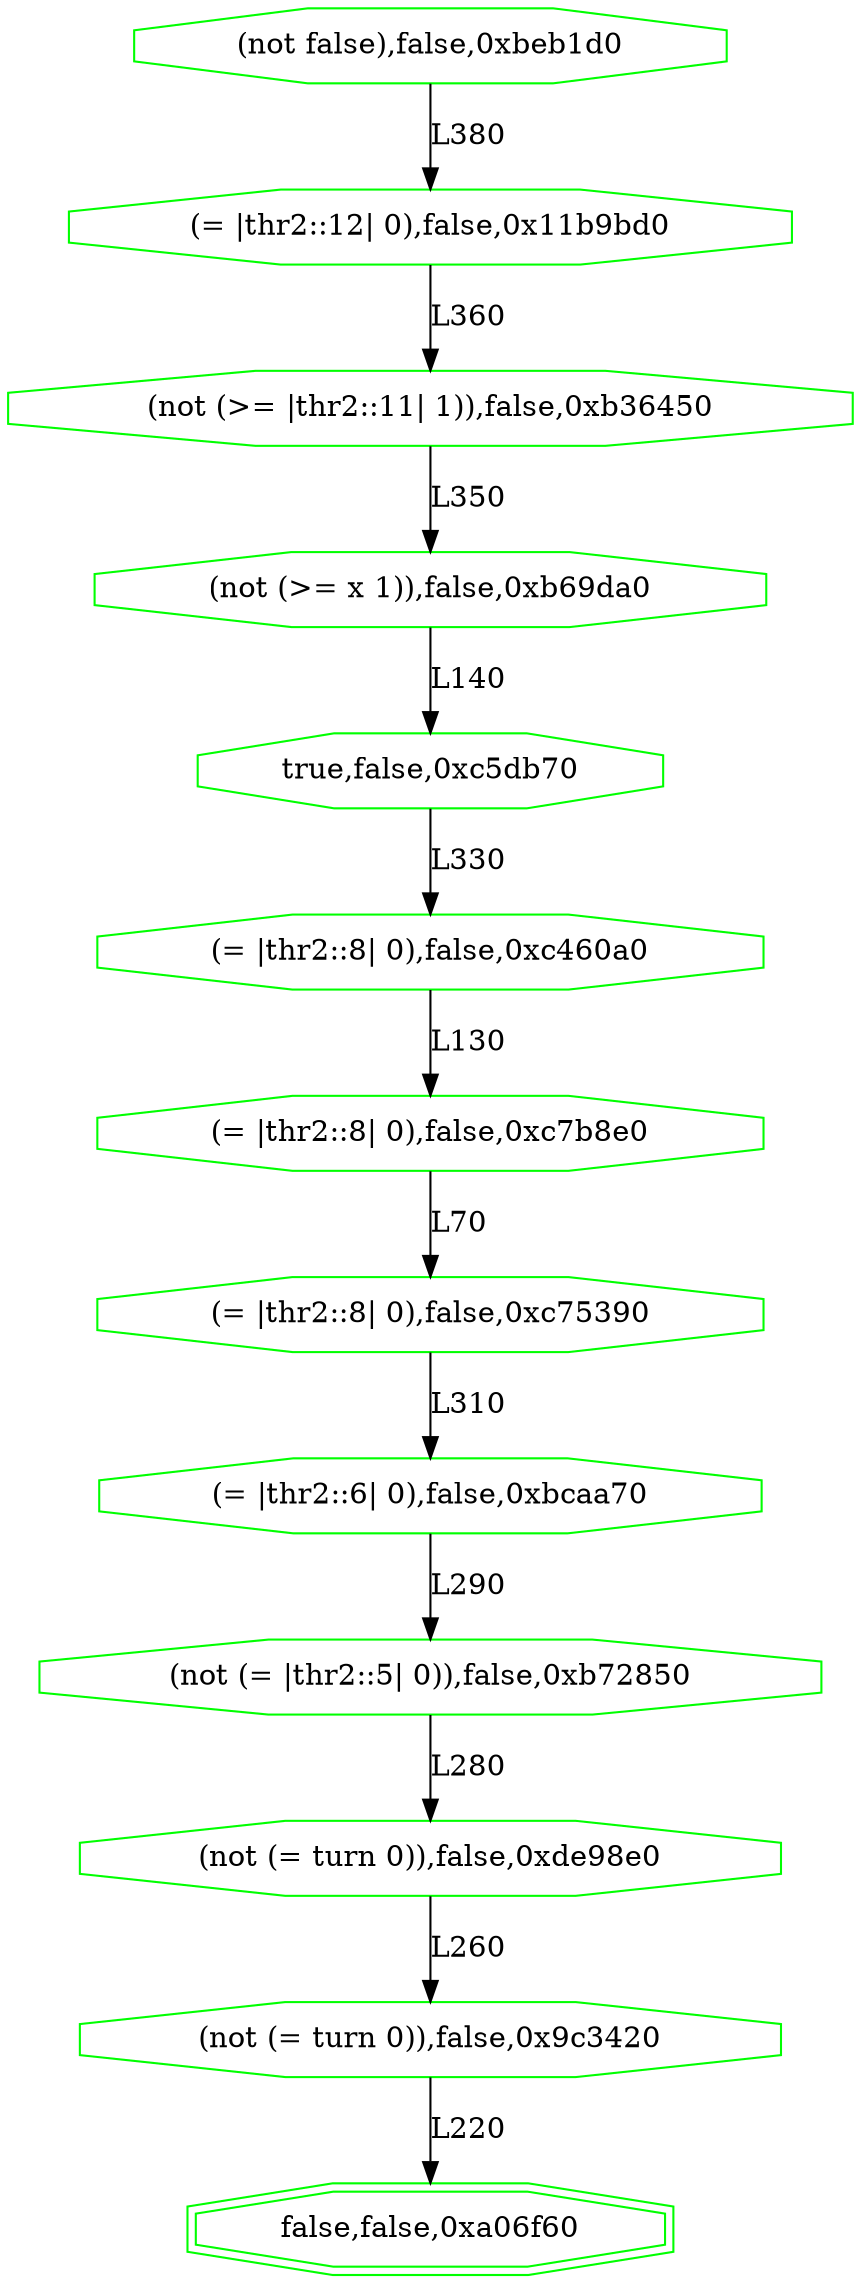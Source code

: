 digraph G {
0[label="(not false),false,0xbeb1d0", color=green,shape=octagon];
1[label="(= |thr2::12| 0),false,0x11b9bd0", color=green,shape=octagon];
2[label="(not (>= |thr2::11| 1)),false,0xb36450", color=green,shape=octagon];
3[label="(not (>= x 1)),false,0xb69da0", color=green,shape=octagon];
4[label="true,false,0xc5db70", color=green,shape=octagon];
5[label="(= |thr2::8| 0),false,0xc460a0", color=green,shape=octagon];
6[label="(= |thr2::8| 0),false,0xc7b8e0", color=green,shape=octagon];
7[label="(= |thr2::8| 0),false,0xc75390", color=green,shape=octagon];
8[label="(= |thr2::6| 0),false,0xbcaa70", color=green,shape=octagon];
9[label="(not (= |thr2::5| 0)),false,0xb72850", color=green,shape=octagon];
10[label="(not (= turn 0)),false,0xde98e0", color=green,shape=octagon];
11[label="(not (= turn 0)),false,0x9c3420", color=green,shape=octagon];
12[label="false,false,0xa06f60", color=green,shape=doubleoctagon];
0->1 [label="L380"];
1->2 [label="L360"];
2->3 [label="L350"];
3->4 [label="L140"];
4->5 [label="L330"];
5->6 [label="L130"];
6->7 [label="L70"];
7->8 [label="L310"];
8->9 [label="L290"];
9->10 [label="L280"];
10->11 [label="L260"];
11->12 [label="L220"];
}
